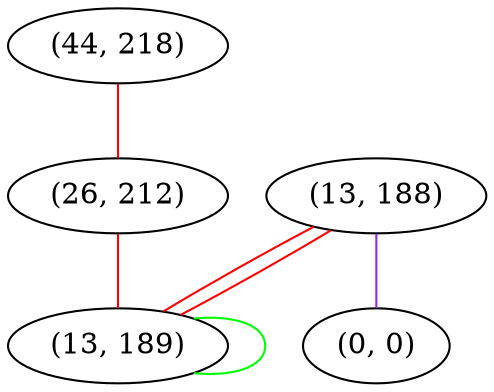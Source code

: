 graph "" {
"(44, 218)";
"(13, 188)";
"(0, 0)";
"(26, 212)";
"(13, 189)";
"(44, 218)" -- "(26, 212)"  [color=red, key=0, weight=1];
"(13, 188)" -- "(0, 0)"  [color=purple, key=0, weight=4];
"(13, 188)" -- "(13, 189)"  [color=red, key=0, weight=1];
"(13, 188)" -- "(13, 189)"  [color=red, key=1, weight=1];
"(26, 212)" -- "(13, 189)"  [color=red, key=0, weight=1];
"(13, 189)" -- "(13, 189)"  [color=green, key=0, weight=2];
}
